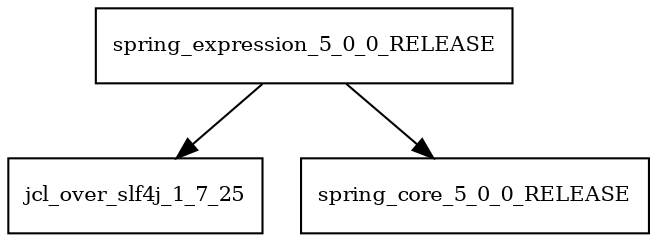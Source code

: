 digraph spring_expression_5_0_0_RELEASE_dependencies {
  node [shape = box, fontsize=10.0];
  spring_expression_5_0_0_RELEASE -> jcl_over_slf4j_1_7_25;
  spring_expression_5_0_0_RELEASE -> spring_core_5_0_0_RELEASE;
}
